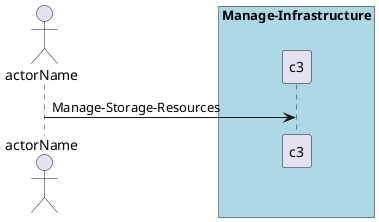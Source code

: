 @startuml
Actor "actorName" as A

box "Manage-Infrastructure" #lightblue
participant "c3" as S
A -> S : Manage-Storage-Resources
end box

@enduml
